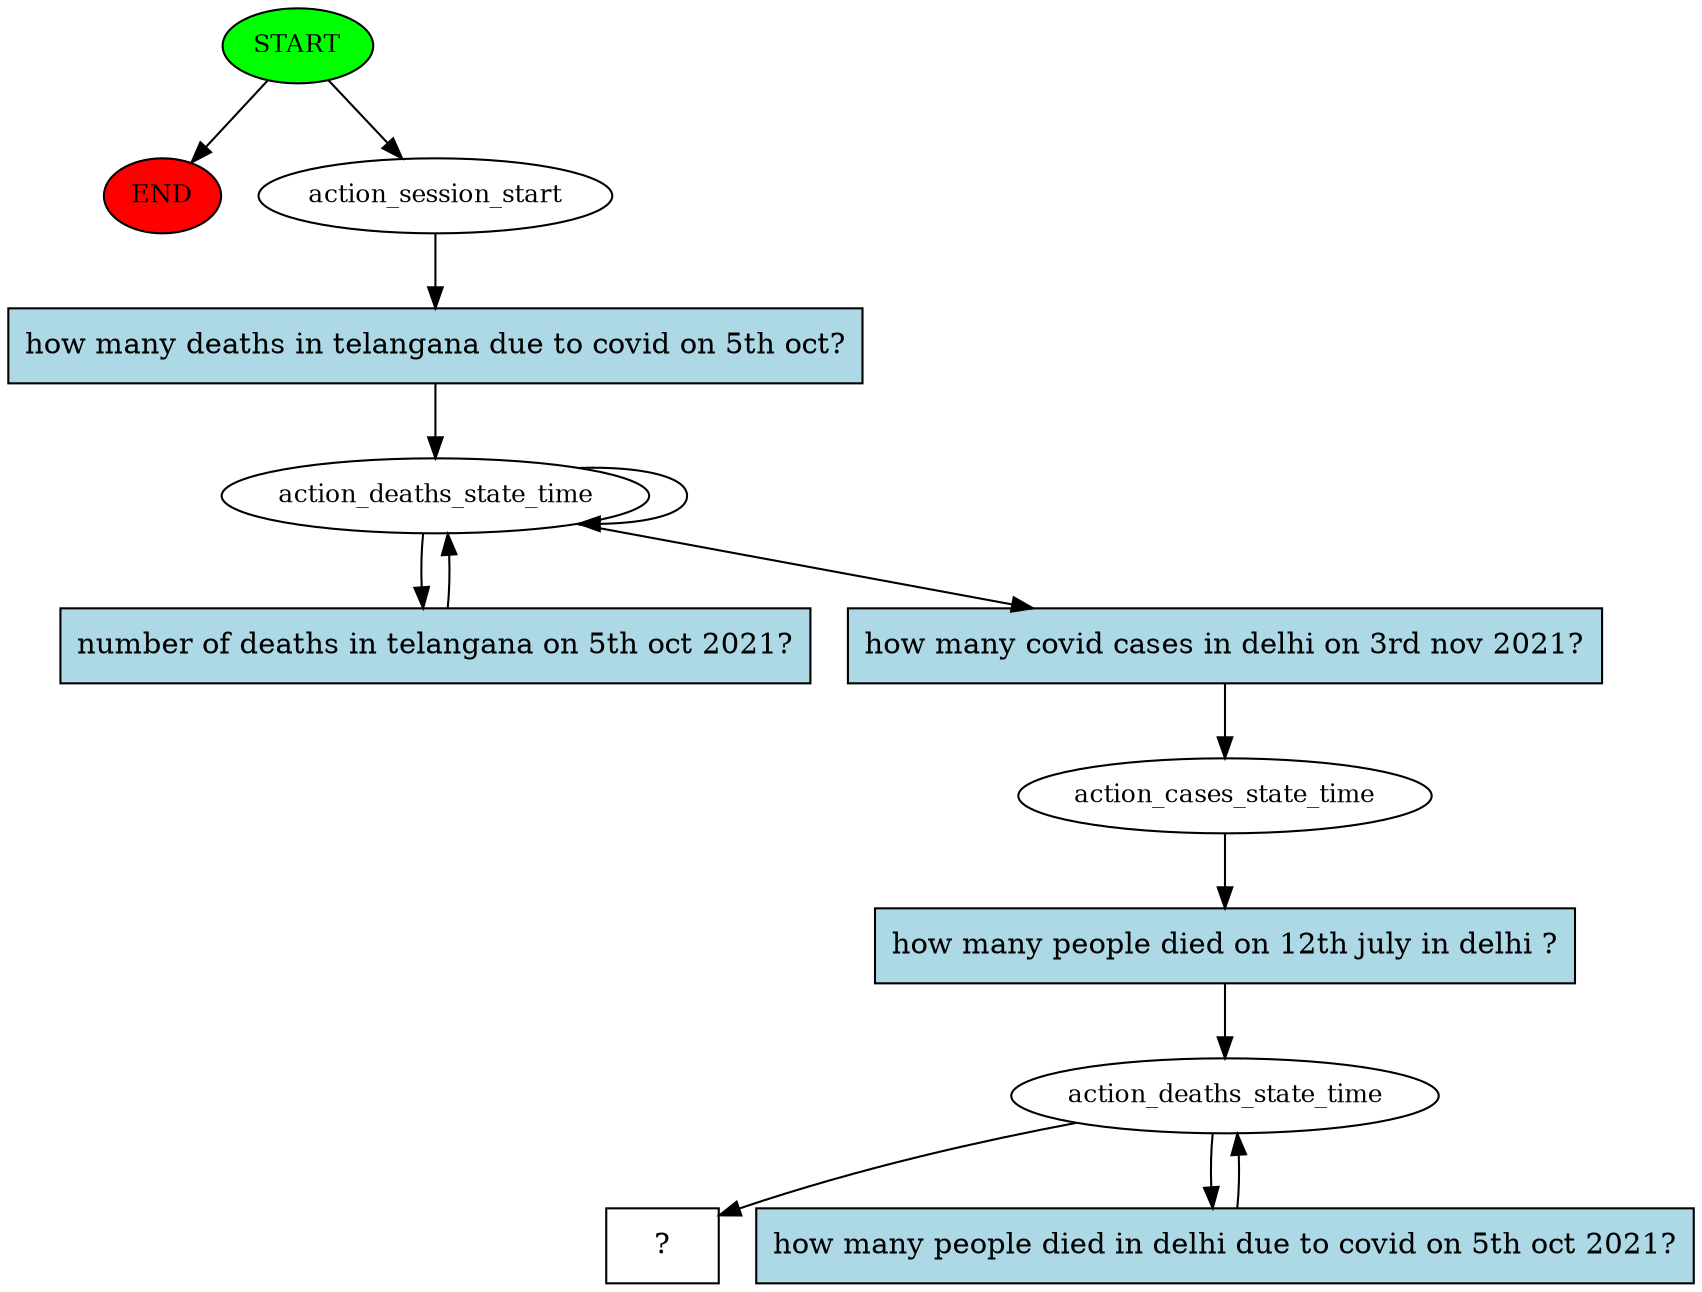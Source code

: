 digraph  {
0 [class="start active", fillcolor=green, fontsize=12, label=START, style=filled];
"-1" [class=end, fillcolor=red, fontsize=12, label=END, style=filled];
1 [class=active, fontsize=12, label=action_session_start];
2 [class=active, fontsize=12, label=action_deaths_state_time];
8 [class=active, fontsize=12, label=action_cases_state_time];
9 [class=active, fontsize=12, label=action_deaths_state_time];
11 [class="intent dashed active", label="  ?  ", shape=rect];
12 [class="intent active", fillcolor=lightblue, label="how many deaths in telangana due to covid on 5th oct?", shape=rect, style=filled];
13 [class="intent active", fillcolor=lightblue, label="number of deaths in telangana on 5th oct 2021?", shape=rect, style=filled];
14 [class="intent active", fillcolor=lightblue, label="how many covid cases in delhi on 3rd nov 2021?", shape=rect, style=filled];
15 [class="intent active", fillcolor=lightblue, label="how many people died on 12th july in delhi ?", shape=rect, style=filled];
16 [class="intent active", fillcolor=lightblue, label="how many people died in delhi due to covid on 5th oct 2021?", shape=rect, style=filled];
0 -> "-1"  [class="", key=NONE, label=""];
0 -> 1  [class=active, key=NONE, label=""];
1 -> 12  [class=active, key=0];
2 -> 2  [class=active, key=NONE, label=""];
2 -> 13  [class=active, key=0];
2 -> 14  [class=active, key=0];
8 -> 15  [class=active, key=0];
9 -> 11  [class=active, key=NONE, label=""];
9 -> 16  [class=active, key=0];
12 -> 2  [class=active, key=0];
13 -> 2  [class=active, key=0];
14 -> 8  [class=active, key=0];
15 -> 9  [class=active, key=0];
16 -> 9  [class=active, key=0];
}
